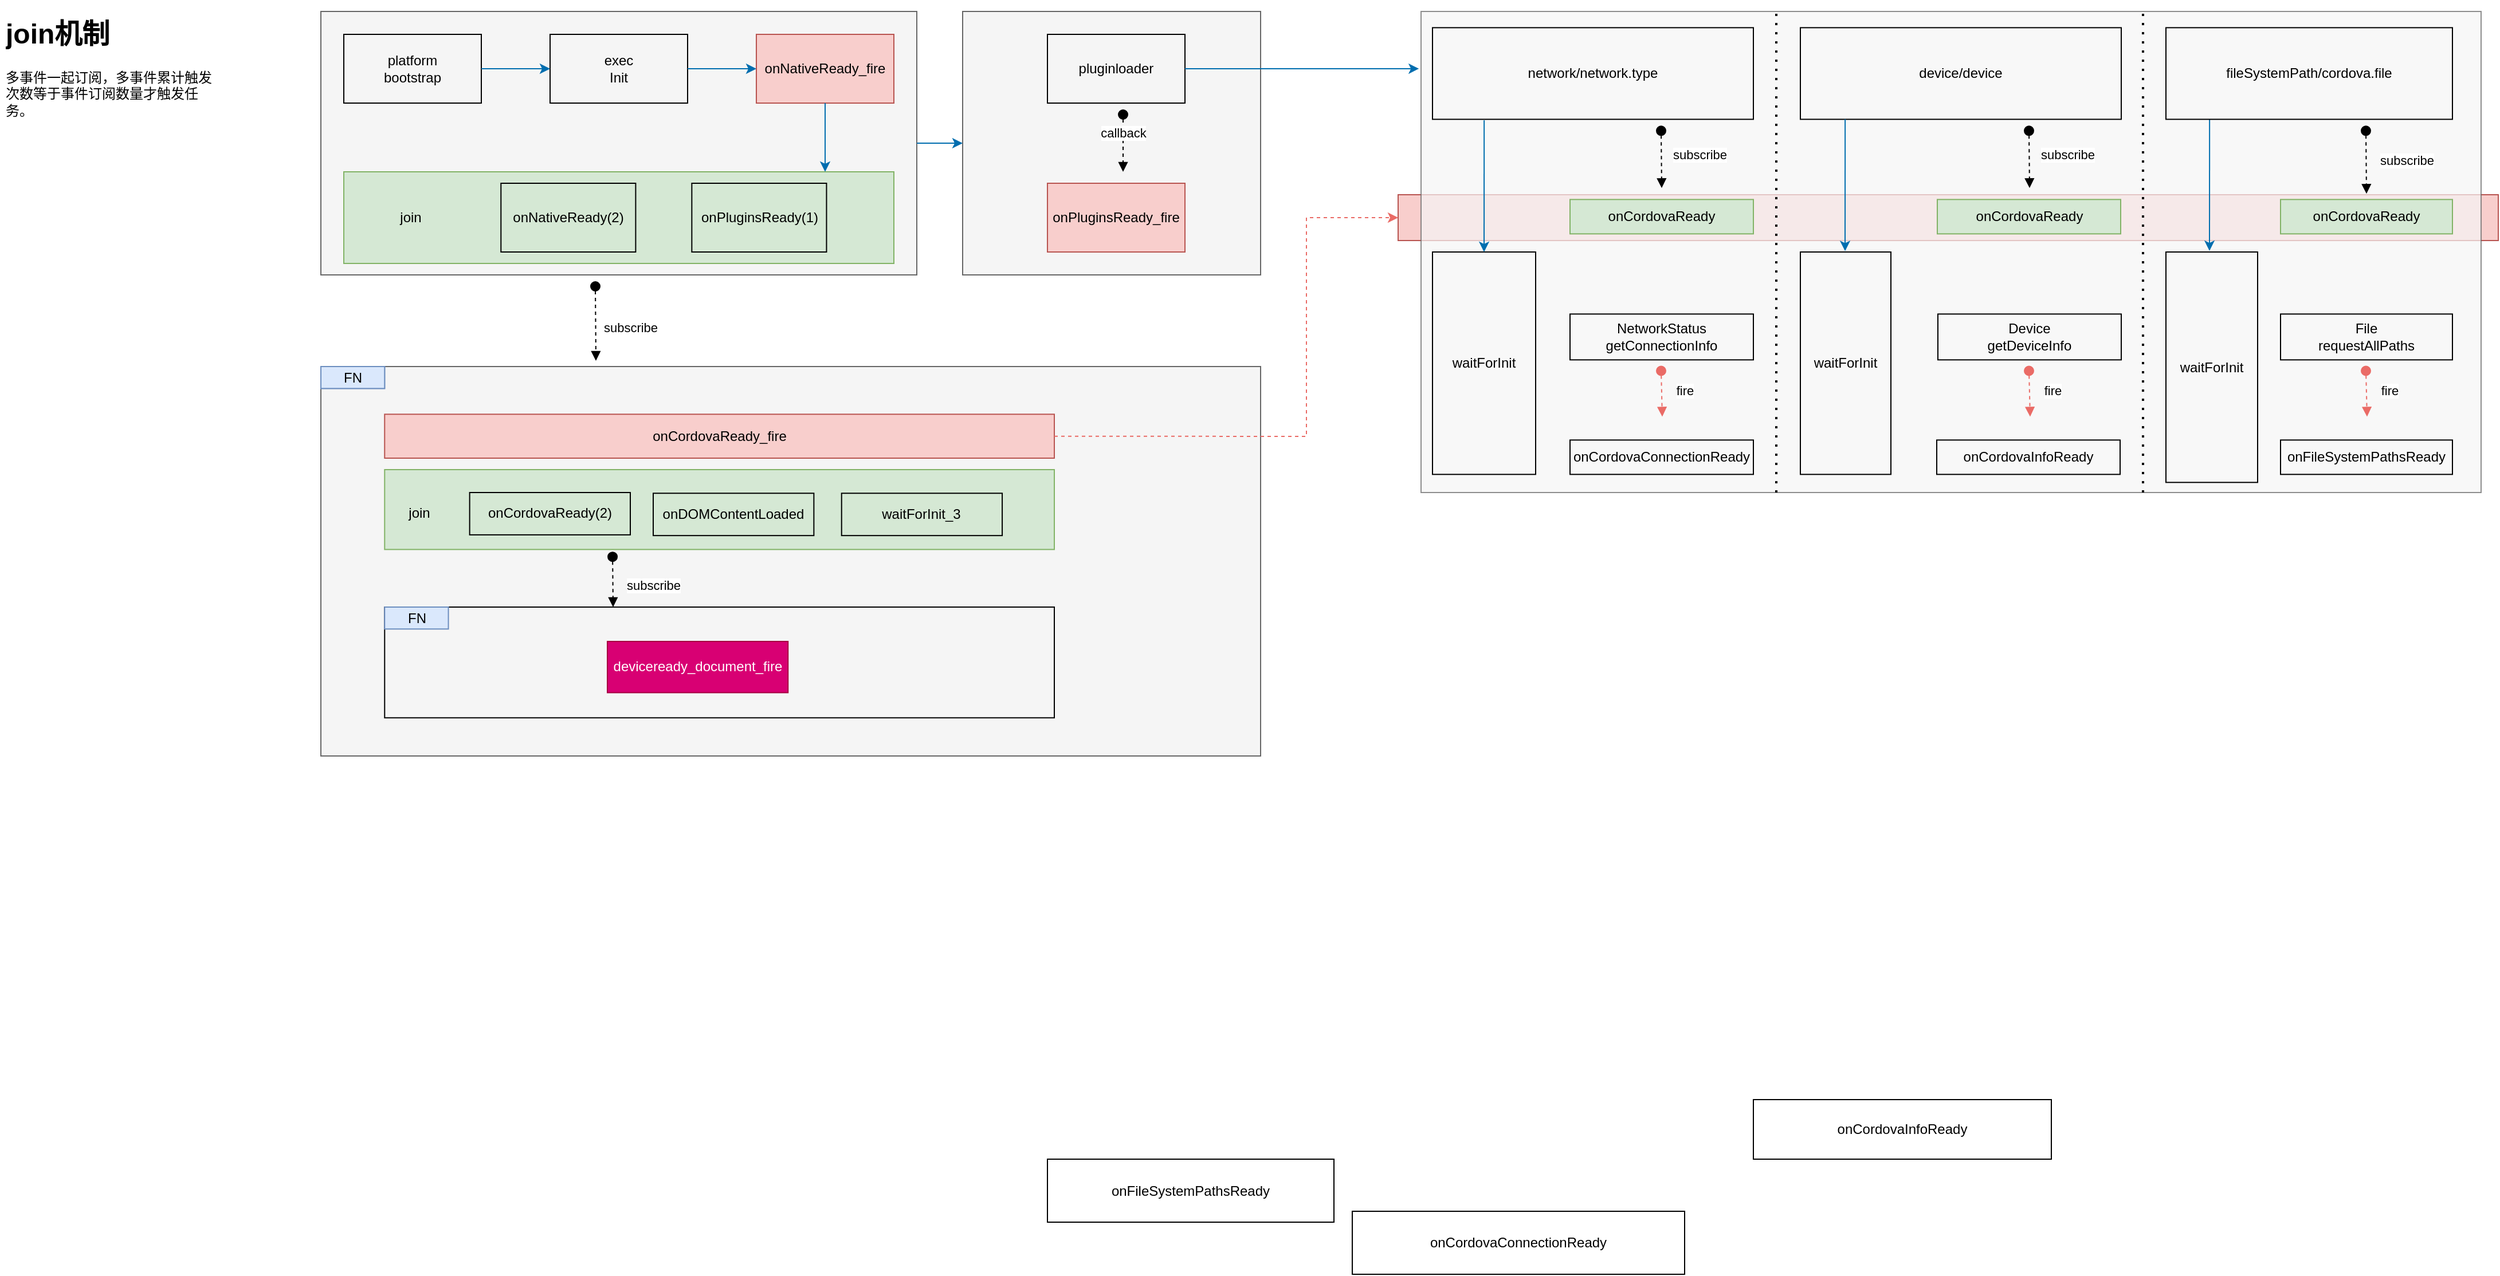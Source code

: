<mxfile version="16.1.0" type="github">
  <diagram id="kubIPsS-zQuDnJUvl1ML" name="Page-1">
    <mxGraphModel dx="2249" dy="1931" grid="1" gridSize="10" guides="1" tooltips="1" connect="1" arrows="0" fold="1" page="1" pageScale="1" pageWidth="827" pageHeight="1169" math="0" shadow="0">
      <root>
        <mxCell id="0" />
        <mxCell id="1" parent="0" />
        <mxCell id="LUgBBV5X2RgzdChjrm3_-90" value="" style="rounded=0;whiteSpace=wrap;html=1;fillColor=#f5f5f5;fontColor=#333333;strokeColor=#666666;" vertex="1" parent="1">
          <mxGeometry x="340" y="-320" width="260" height="230" as="geometry" />
        </mxCell>
        <mxCell id="LUgBBV5X2RgzdChjrm3_-89" value="" style="rounded=0;whiteSpace=wrap;html=1;fillColor=#f5f5f5;fontColor=#333333;strokeColor=#666666;" vertex="1" parent="1">
          <mxGeometry x="-220" y="-320" width="520" height="230" as="geometry" />
        </mxCell>
        <mxCell id="LUgBBV5X2RgzdChjrm3_-8" value="&lt;h1&gt;join机制&lt;/h1&gt;&lt;p&gt;多事件一起订阅，多事件累计触发次数等于事件订阅数量才触发任务。&lt;/p&gt;" style="text;html=1;strokeColor=none;fillColor=none;spacing=5;spacingTop=-20;whiteSpace=wrap;overflow=hidden;rounded=0;" vertex="1" parent="1">
          <mxGeometry x="-500" y="-320" width="190" height="120" as="geometry" />
        </mxCell>
        <mxCell id="LUgBBV5X2RgzdChjrm3_-42" value="subscribe" style="html=1;verticalAlign=bottom;startArrow=oval;startFill=1;endArrow=block;startSize=8;rounded=0;dashed=1;" edge="1" parent="1">
          <mxGeometry x="0.392" y="30" width="60" relative="1" as="geometry">
            <mxPoint x="19.5" y="-80" as="sourcePoint" />
            <mxPoint x="20" y="-15" as="targetPoint" />
            <mxPoint as="offset" />
          </mxGeometry>
        </mxCell>
        <mxCell id="LUgBBV5X2RgzdChjrm3_-46" value="" style="group" vertex="1" connectable="0" parent="1">
          <mxGeometry x="-200" y="-180" width="480" height="80" as="geometry" />
        </mxCell>
        <mxCell id="LUgBBV5X2RgzdChjrm3_-6" value="" style="rounded=0;whiteSpace=wrap;html=1;fillColor=#d5e8d4;strokeColor=#82b366;" vertex="1" parent="LUgBBV5X2RgzdChjrm3_-46">
          <mxGeometry width="480" height="80" as="geometry" />
        </mxCell>
        <mxCell id="LUgBBV5X2RgzdChjrm3_-1" value="onNativeReady(2)" style="rounded=0;whiteSpace=wrap;html=1;fillColor=none;" vertex="1" parent="LUgBBV5X2RgzdChjrm3_-46">
          <mxGeometry x="137.143" y="10" width="117.551" height="60" as="geometry" />
        </mxCell>
        <mxCell id="LUgBBV5X2RgzdChjrm3_-2" value="onPluginsReady(1)" style="rounded=0;whiteSpace=wrap;html=1;fillColor=none;" vertex="1" parent="LUgBBV5X2RgzdChjrm3_-46">
          <mxGeometry x="303.673" y="10" width="117.551" height="60" as="geometry" />
        </mxCell>
        <mxCell id="LUgBBV5X2RgzdChjrm3_-7" value="join" style="text;html=1;strokeColor=none;fillColor=none;align=center;verticalAlign=middle;whiteSpace=wrap;rounded=0;" vertex="1" parent="LUgBBV5X2RgzdChjrm3_-46">
          <mxGeometry x="29.388" y="25" width="58.776" height="30" as="geometry" />
        </mxCell>
        <mxCell id="LUgBBV5X2RgzdChjrm3_-48" value="" style="group" vertex="1" connectable="0" parent="1">
          <mxGeometry x="-200" y="-300" width="440" height="60" as="geometry" />
        </mxCell>
        <mxCell id="LUgBBV5X2RgzdChjrm3_-26" value="onNativeReady_fire" style="rounded=0;whiteSpace=wrap;html=1;fillColor=#f8cecc;strokeColor=#b85450;" vertex="1" parent="LUgBBV5X2RgzdChjrm3_-48">
          <mxGeometry x="360" width="120" height="60" as="geometry" />
        </mxCell>
        <mxCell id="LUgBBV5X2RgzdChjrm3_-27" value="exec&lt;br&gt;Init" style="rounded=0;whiteSpace=wrap;html=1;fillColor=none;" vertex="1" parent="LUgBBV5X2RgzdChjrm3_-48">
          <mxGeometry x="180" width="120" height="60" as="geometry" />
        </mxCell>
        <mxCell id="LUgBBV5X2RgzdChjrm3_-28" value="platform&lt;br&gt;bootstrap" style="rounded=0;whiteSpace=wrap;html=1;fillColor=none;" vertex="1" parent="LUgBBV5X2RgzdChjrm3_-48">
          <mxGeometry width="120" height="60" as="geometry" />
        </mxCell>
        <mxCell id="LUgBBV5X2RgzdChjrm3_-34" style="edgeStyle=orthogonalEdgeStyle;rounded=0;orthogonalLoop=1;jettySize=auto;html=1;entryX=0;entryY=0.5;entryDx=0;entryDy=0;fillColor=#1ba1e2;strokeColor=#006EAF;" edge="1" parent="LUgBBV5X2RgzdChjrm3_-48" source="LUgBBV5X2RgzdChjrm3_-27" target="LUgBBV5X2RgzdChjrm3_-26">
          <mxGeometry relative="1" as="geometry" />
        </mxCell>
        <mxCell id="LUgBBV5X2RgzdChjrm3_-33" style="edgeStyle=orthogonalEdgeStyle;rounded=0;orthogonalLoop=1;jettySize=auto;html=1;entryX=0;entryY=0.5;entryDx=0;entryDy=0;fillColor=#1ba1e2;strokeColor=#006EAF;" edge="1" parent="LUgBBV5X2RgzdChjrm3_-48" source="LUgBBV5X2RgzdChjrm3_-28" target="LUgBBV5X2RgzdChjrm3_-27">
          <mxGeometry relative="1" as="geometry" />
        </mxCell>
        <mxCell id="LUgBBV5X2RgzdChjrm3_-51" value="onFileSystemPathsReady" style="rounded=0;whiteSpace=wrap;html=1;fillColor=none;" vertex="1" parent="1">
          <mxGeometry x="414" y="682" width="250" height="55" as="geometry" />
        </mxCell>
        <mxCell id="LUgBBV5X2RgzdChjrm3_-63" value="onCordovaConnectionReady" style="rounded=0;whiteSpace=wrap;html=1;fillColor=none;" vertex="1" parent="1">
          <mxGeometry x="680" y="727.5" width="290" height="55" as="geometry" />
        </mxCell>
        <mxCell id="LUgBBV5X2RgzdChjrm3_-74" value="onCordovaInfoReady" style="rounded=0;whiteSpace=wrap;html=1;fillColor=none;" vertex="1" parent="1">
          <mxGeometry x="1030" y="630" width="260" height="52" as="geometry" />
        </mxCell>
        <mxCell id="LUgBBV5X2RgzdChjrm3_-35" value="onPluginsReady_fire" style="rounded=0;whiteSpace=wrap;html=1;fillColor=#f8cecc;strokeColor=#b85450;" vertex="1" parent="1">
          <mxGeometry x="414" y="-170" width="120" height="60" as="geometry" />
        </mxCell>
        <mxCell id="LUgBBV5X2RgzdChjrm3_-36" value="pluginloader" style="rounded=0;whiteSpace=wrap;html=1;fillColor=none;" vertex="1" parent="1">
          <mxGeometry x="414" y="-300" width="120" height="60" as="geometry" />
        </mxCell>
        <mxCell id="LUgBBV5X2RgzdChjrm3_-45" value="callback" style="html=1;verticalAlign=bottom;startArrow=oval;startFill=1;endArrow=block;startSize=8;rounded=0;dashed=1;" edge="1" parent="1">
          <mxGeometry width="60" relative="1" as="geometry">
            <mxPoint x="480" y="-230" as="sourcePoint" />
            <mxPoint x="480" y="-180" as="targetPoint" />
          </mxGeometry>
        </mxCell>
        <mxCell id="LUgBBV5X2RgzdChjrm3_-84" value="" style="rounded=0;whiteSpace=wrap;html=1;fillColor=#f5f5f5;fontColor=#333333;strokeColor=#666666;" vertex="1" parent="1">
          <mxGeometry x="-220" y="-10" width="820" height="340" as="geometry" />
        </mxCell>
        <mxCell id="LUgBBV5X2RgzdChjrm3_-13" value="FN" style="text;html=1;strokeColor=#6c8ebf;fillColor=#dae8fc;align=center;verticalAlign=middle;whiteSpace=wrap;rounded=0;" vertex="1" parent="1">
          <mxGeometry x="-220" y="-10" width="55.636" height="19.167" as="geometry" />
        </mxCell>
        <mxCell id="LUgBBV5X2RgzdChjrm3_-14" value="onCordovaReady_fire" style="rounded=0;whiteSpace=wrap;html=1;fillColor=#f8cecc;strokeColor=#b85450;" vertex="1" parent="1">
          <mxGeometry x="-164.37" y="31.66" width="584.37" height="38.33" as="geometry" />
        </mxCell>
        <mxCell id="LUgBBV5X2RgzdChjrm3_-17" value="" style="rounded=0;whiteSpace=wrap;html=1;fillColor=#d5e8d4;strokeColor=#82b366;" vertex="1" parent="1">
          <mxGeometry x="-164.36" y="80" width="584.36" height="69.72" as="geometry" />
        </mxCell>
        <mxCell id="LUgBBV5X2RgzdChjrm3_-18" value="onCordovaReady(2)" style="rounded=0;whiteSpace=wrap;html=1;fillColor=none;" vertex="1" parent="1">
          <mxGeometry x="-90.18" y="100" width="140.18" height="36.94" as="geometry" />
        </mxCell>
        <mxCell id="LUgBBV5X2RgzdChjrm3_-20" value="join" style="text;html=1;strokeColor=none;fillColor=none;align=center;verticalAlign=middle;whiteSpace=wrap;rounded=0;" vertex="1" parent="1">
          <mxGeometry x="-162.127" y="108.194" width="55.636" height="19.167" as="geometry" />
        </mxCell>
        <mxCell id="LUgBBV5X2RgzdChjrm3_-22" value="" style="rounded=0;whiteSpace=wrap;html=1;fillColor=none;" vertex="1" parent="1">
          <mxGeometry x="-164.36" y="200" width="584.36" height="96.67" as="geometry" />
        </mxCell>
        <mxCell id="LUgBBV5X2RgzdChjrm3_-23" value="FN" style="text;html=1;strokeColor=#6c8ebf;fillColor=#dae8fc;align=center;verticalAlign=middle;whiteSpace=wrap;rounded=0;" vertex="1" parent="1">
          <mxGeometry x="-164.363" y="199.996" width="55.636" height="19.167" as="geometry" />
        </mxCell>
        <mxCell id="LUgBBV5X2RgzdChjrm3_-43" value="subscribe" style="html=1;verticalAlign=bottom;startArrow=oval;startFill=1;endArrow=block;startSize=8;rounded=0;dashed=1;" edge="1" parent="1">
          <mxGeometry x="0.561" y="35" width="60" relative="1" as="geometry">
            <mxPoint x="34.536" y="156.111" as="sourcePoint" />
            <mxPoint x="35" y="200" as="targetPoint" />
            <mxPoint as="offset" />
          </mxGeometry>
        </mxCell>
        <mxCell id="LUgBBV5X2RgzdChjrm3_-25" value="deviceready_document_fire" style="rounded=0;whiteSpace=wrap;html=1;fillColor=#d80073;strokeColor=#A50040;fontColor=#ffffff;" vertex="1" parent="1">
          <mxGeometry x="29.997" y="230.001" width="157.636" height="44.722" as="geometry" />
        </mxCell>
        <mxCell id="LUgBBV5X2RgzdChjrm3_-85" value="FN" style="text;html=1;strokeColor=#6c8ebf;fillColor=#dae8fc;align=center;verticalAlign=middle;whiteSpace=wrap;rounded=0;" vertex="1" parent="1">
          <mxGeometry x="-220" y="-10" width="55.636" height="19.167" as="geometry" />
        </mxCell>
        <mxCell id="LUgBBV5X2RgzdChjrm3_-97" value="&lt;span style=&quot;font-family: &amp;#34;helvetica&amp;#34;&quot;&gt;onDOMContentLoaded&lt;/span&gt;" style="rounded=0;whiteSpace=wrap;html=1;fillColor=none;" vertex="1" parent="1">
          <mxGeometry x="70" y="100.64" width="140.18" height="36.94" as="geometry" />
        </mxCell>
        <mxCell id="LUgBBV5X2RgzdChjrm3_-98" value="waitForInit_3" style="rounded=0;whiteSpace=wrap;html=1;fillColor=none;" vertex="1" parent="1">
          <mxGeometry x="234.36" y="100.64" width="140.18" height="36.94" as="geometry" />
        </mxCell>
        <mxCell id="LUgBBV5X2RgzdChjrm3_-100" value="" style="endArrow=classic;html=1;rounded=0;dashed=1;strokeColor=#EA6B66;exitX=1;exitY=0.5;exitDx=0;exitDy=0;entryX=0;entryY=0.5;entryDx=0;entryDy=0;" edge="1" parent="1" source="LUgBBV5X2RgzdChjrm3_-14" target="LUgBBV5X2RgzdChjrm3_-99">
          <mxGeometry width="50" height="50" relative="1" as="geometry">
            <mxPoint x="490" y="100" as="sourcePoint" />
            <mxPoint x="540" y="50" as="targetPoint" />
            <Array as="points">
              <mxPoint x="640" y="51" />
              <mxPoint x="640" y="-60" />
              <mxPoint x="640" y="-140" />
            </Array>
          </mxGeometry>
        </mxCell>
        <mxCell id="LUgBBV5X2RgzdChjrm3_-102" value="" style="endArrow=classic;html=1;rounded=0;strokeColor=#006EAF;exitX=0.5;exitY=1;exitDx=0;exitDy=0;fillColor=#1ba1e2;" edge="1" parent="1" source="LUgBBV5X2RgzdChjrm3_-26">
          <mxGeometry width="50" height="50" relative="1" as="geometry">
            <mxPoint x="190" y="-170" as="sourcePoint" />
            <mxPoint x="220" y="-180" as="targetPoint" />
          </mxGeometry>
        </mxCell>
        <mxCell id="LUgBBV5X2RgzdChjrm3_-103" value="" style="endArrow=classic;html=1;rounded=0;strokeColor=#006EAF;exitX=1;exitY=0.5;exitDx=0;exitDy=0;entryX=0;entryY=0.5;entryDx=0;entryDy=0;fillColor=#1ba1e2;" edge="1" parent="1" source="LUgBBV5X2RgzdChjrm3_-89" target="LUgBBV5X2RgzdChjrm3_-90">
          <mxGeometry width="50" height="50" relative="1" as="geometry">
            <mxPoint x="300" y="-170" as="sourcePoint" />
            <mxPoint x="350" y="-220" as="targetPoint" />
          </mxGeometry>
        </mxCell>
        <mxCell id="LUgBBV5X2RgzdChjrm3_-104" value="" style="endArrow=classic;html=1;rounded=0;strokeColor=#006EAF;exitX=1;exitY=0.5;exitDx=0;exitDy=0;entryX=-0.002;entryY=0.119;entryDx=0;entryDy=0;entryPerimeter=0;fillColor=#1ba1e2;" edge="1" parent="1" source="LUgBBV5X2RgzdChjrm3_-36" target="LUgBBV5X2RgzdChjrm3_-91">
          <mxGeometry width="50" height="50" relative="1" as="geometry">
            <mxPoint x="550" y="-250" as="sourcePoint" />
            <mxPoint x="600" y="-300" as="targetPoint" />
          </mxGeometry>
        </mxCell>
        <mxCell id="LUgBBV5X2RgzdChjrm3_-113" value="" style="group" vertex="1" connectable="0" parent="1">
          <mxGeometry x="720" y="-320" width="960" height="420" as="geometry" />
        </mxCell>
        <mxCell id="LUgBBV5X2RgzdChjrm3_-99" value="" style="rounded=0;whiteSpace=wrap;html=1;fillColor=#f8cecc;strokeColor=#b85450;" vertex="1" parent="LUgBBV5X2RgzdChjrm3_-113">
          <mxGeometry y="160" width="960" height="40" as="geometry" />
        </mxCell>
        <mxCell id="LUgBBV5X2RgzdChjrm3_-94" value="" style="group;fillColor=#f5f5f5;opacity=70;fontColor=#333333;strokeColor=#666666;container=0;" vertex="1" connectable="0" parent="LUgBBV5X2RgzdChjrm3_-113">
          <mxGeometry x="20" width="925" height="420" as="geometry" />
        </mxCell>
        <mxCell id="LUgBBV5X2RgzdChjrm3_-106" value="" style="endArrow=none;dashed=1;html=1;dashPattern=1 3;strokeWidth=2;rounded=0;" edge="1" parent="LUgBBV5X2RgzdChjrm3_-113">
          <mxGeometry width="50" height="50" relative="1" as="geometry">
            <mxPoint x="650" y="420" as="sourcePoint" />
            <mxPoint x="650" as="targetPoint" />
          </mxGeometry>
        </mxCell>
        <mxCell id="LUgBBV5X2RgzdChjrm3_-107" value="" style="group" vertex="1" connectable="0" parent="LUgBBV5X2RgzdChjrm3_-113">
          <mxGeometry x="20" width="925" height="420" as="geometry" />
        </mxCell>
        <mxCell id="LUgBBV5X2RgzdChjrm3_-91" value="" style="rounded=0;whiteSpace=wrap;html=1;fillColor=none;fontColor=#333333;strokeColor=#666666;opacity=10;" vertex="1" parent="LUgBBV5X2RgzdChjrm3_-107">
          <mxGeometry width="925" height="420" as="geometry" />
        </mxCell>
        <mxCell id="LUgBBV5X2RgzdChjrm3_-105" value="" style="endArrow=none;dashed=1;html=1;dashPattern=1 3;strokeWidth=2;rounded=0;" edge="1" parent="LUgBBV5X2RgzdChjrm3_-107">
          <mxGeometry width="50" height="50" relative="1" as="geometry">
            <mxPoint x="310" y="420" as="sourcePoint" />
            <mxPoint x="310" as="targetPoint" />
          </mxGeometry>
        </mxCell>
        <mxCell id="LUgBBV5X2RgzdChjrm3_-112" value="" style="endArrow=classic;html=1;rounded=0;strokeColor=#006EAF;exitX=0.161;exitY=1.01;exitDx=0;exitDy=0;exitPerimeter=0;entryX=0.5;entryY=0;entryDx=0;entryDy=0;fillColor=#1ba1e2;" edge="1" parent="LUgBBV5X2RgzdChjrm3_-107">
          <mxGeometry width="50" height="50" relative="1" as="geometry">
            <mxPoint x="688.08" y="94.0" as="sourcePoint" />
            <mxPoint x="688" y="209.03" as="targetPoint" />
          </mxGeometry>
        </mxCell>
        <mxCell id="LUgBBV5X2RgzdChjrm3_-57" value="network/network.type" style="rounded=0;whiteSpace=wrap;html=1;fillColor=none;" vertex="1" parent="LUgBBV5X2RgzdChjrm3_-113">
          <mxGeometry x="30" y="14.17" width="280" height="80" as="geometry" />
        </mxCell>
        <mxCell id="LUgBBV5X2RgzdChjrm3_-58" value="waitForInit" style="rounded=0;whiteSpace=wrap;html=1;fillColor=none;" vertex="1" parent="LUgBBV5X2RgzdChjrm3_-113">
          <mxGeometry x="30" y="210" width="90" height="194.17" as="geometry" />
        </mxCell>
        <mxCell id="LUgBBV5X2RgzdChjrm3_-59" value="onCordovaReady" style="rounded=0;whiteSpace=wrap;html=1;fillColor=#d5e8d4;strokeColor=#82b366;" vertex="1" parent="LUgBBV5X2RgzdChjrm3_-113">
          <mxGeometry x="150" y="164.17" width="160" height="30" as="geometry" />
        </mxCell>
        <mxCell id="LUgBBV5X2RgzdChjrm3_-60" value="subscribe" style="html=1;verticalAlign=bottom;startArrow=oval;startFill=1;endArrow=block;startSize=8;rounded=0;dashed=1;" edge="1" parent="LUgBBV5X2RgzdChjrm3_-113">
          <mxGeometry x="0.213" y="33" width="60" relative="1" as="geometry">
            <mxPoint x="229.5" y="104.17" as="sourcePoint" />
            <mxPoint x="230" y="154.17" as="targetPoint" />
            <mxPoint as="offset" />
          </mxGeometry>
        </mxCell>
        <mxCell id="LUgBBV5X2RgzdChjrm3_-62" value="onCordovaConnectionReady" style="rounded=0;whiteSpace=wrap;html=1;fillColor=none;" vertex="1" parent="LUgBBV5X2RgzdChjrm3_-113">
          <mxGeometry x="150" y="374.17" width="160" height="30" as="geometry" />
        </mxCell>
        <mxCell id="LUgBBV5X2RgzdChjrm3_-65" value="NetworkStatus&lt;br&gt;getConnectionInfo" style="rounded=0;whiteSpace=wrap;html=1;fillColor=none;" vertex="1" parent="LUgBBV5X2RgzdChjrm3_-113">
          <mxGeometry x="150" y="264.17" width="160" height="40" as="geometry" />
        </mxCell>
        <mxCell id="LUgBBV5X2RgzdChjrm3_-67" value="device/device" style="rounded=0;whiteSpace=wrap;html=1;fillColor=none;" vertex="1" parent="LUgBBV5X2RgzdChjrm3_-113">
          <mxGeometry x="351" y="14.17" width="280" height="80" as="geometry" />
        </mxCell>
        <mxCell id="LUgBBV5X2RgzdChjrm3_-68" value="waitForInit" style="rounded=0;whiteSpace=wrap;html=1;fillColor=none;" vertex="1" parent="LUgBBV5X2RgzdChjrm3_-113">
          <mxGeometry x="351" y="210" width="79" height="194.17" as="geometry" />
        </mxCell>
        <mxCell id="LUgBBV5X2RgzdChjrm3_-69" value="onCordovaReady" style="rounded=0;whiteSpace=wrap;html=1;fillColor=#d5e8d4;strokeColor=#82b366;" vertex="1" parent="LUgBBV5X2RgzdChjrm3_-113">
          <mxGeometry x="470.5" y="164.17" width="160" height="30" as="geometry" />
        </mxCell>
        <mxCell id="LUgBBV5X2RgzdChjrm3_-70" value="subscribe" style="html=1;verticalAlign=bottom;startArrow=oval;startFill=1;endArrow=block;startSize=8;rounded=0;dashed=1;" edge="1" parent="LUgBBV5X2RgzdChjrm3_-113">
          <mxGeometry x="0.213" y="33" width="60" relative="1" as="geometry">
            <mxPoint x="550.5" y="104.17" as="sourcePoint" />
            <mxPoint x="551" y="154.17" as="targetPoint" />
            <mxPoint as="offset" />
          </mxGeometry>
        </mxCell>
        <mxCell id="LUgBBV5X2RgzdChjrm3_-72" value="onCordovaInfoReady" style="rounded=0;whiteSpace=wrap;html=1;fillColor=none;" vertex="1" parent="LUgBBV5X2RgzdChjrm3_-113">
          <mxGeometry x="470" y="374.17" width="160" height="30" as="geometry" />
        </mxCell>
        <mxCell id="LUgBBV5X2RgzdChjrm3_-73" value="Device&lt;br&gt;getDeviceInfo" style="rounded=0;whiteSpace=wrap;html=1;fillColor=none;" vertex="1" parent="LUgBBV5X2RgzdChjrm3_-113">
          <mxGeometry x="471" y="264.17" width="160" height="40" as="geometry" />
        </mxCell>
        <mxCell id="LUgBBV5X2RgzdChjrm3_-54" value="fire" style="html=1;verticalAlign=bottom;startArrow=oval;startFill=1;endArrow=block;startSize=8;rounded=0;dashed=1;strokeColor=#EA6B66;" edge="1" parent="LUgBBV5X2RgzdChjrm3_-113">
          <mxGeometry x="0.339" y="20" width="60" relative="1" as="geometry">
            <mxPoint x="844.5" y="313.75" as="sourcePoint" />
            <mxPoint x="845.5" y="353.75" as="targetPoint" />
            <mxPoint as="offset" />
          </mxGeometry>
        </mxCell>
        <mxCell id="LUgBBV5X2RgzdChjrm3_-75" value="fileSystemPath/cordova.file" style="rounded=0;whiteSpace=wrap;html=1;fillColor=none;" vertex="1" parent="LUgBBV5X2RgzdChjrm3_-113">
          <mxGeometry x="670" y="14.17" width="250" height="80" as="geometry" />
        </mxCell>
        <mxCell id="LUgBBV5X2RgzdChjrm3_-76" value="waitForInit" style="rounded=0;whiteSpace=wrap;html=1;fillColor=none;" vertex="1" parent="LUgBBV5X2RgzdChjrm3_-113">
          <mxGeometry x="670" y="210" width="80" height="201.17" as="geometry" />
        </mxCell>
        <mxCell id="LUgBBV5X2RgzdChjrm3_-77" value="subscribe" style="html=1;verticalAlign=bottom;startArrow=oval;startFill=1;endArrow=block;startSize=8;rounded=0;dashed=1;" edge="1" parent="LUgBBV5X2RgzdChjrm3_-113">
          <mxGeometry x="0.284" y="35" width="60" relative="1" as="geometry">
            <mxPoint x="844.5" y="104.17" as="sourcePoint" />
            <mxPoint x="845" y="159.17" as="targetPoint" />
            <mxPoint as="offset" />
          </mxGeometry>
        </mxCell>
        <mxCell id="LUgBBV5X2RgzdChjrm3_-78" value="onCordovaReady" style="rounded=0;whiteSpace=wrap;html=1;fillColor=#d5e8d4;strokeColor=#82b366;" vertex="1" parent="LUgBBV5X2RgzdChjrm3_-113">
          <mxGeometry x="770" y="164.17" width="150" height="30" as="geometry" />
        </mxCell>
        <mxCell id="LUgBBV5X2RgzdChjrm3_-79" value="File&lt;br&gt;requestAllPaths" style="rounded=0;whiteSpace=wrap;html=1;fillColor=none;" vertex="1" parent="LUgBBV5X2RgzdChjrm3_-113">
          <mxGeometry x="770" y="264.17" width="150" height="40" as="geometry" />
        </mxCell>
        <mxCell id="LUgBBV5X2RgzdChjrm3_-80" value="&lt;span&gt;onFileSystemPathsReady&lt;/span&gt;" style="rounded=0;whiteSpace=wrap;html=1;fillColor=none;" vertex="1" parent="LUgBBV5X2RgzdChjrm3_-113">
          <mxGeometry x="770" y="374.17" width="150" height="30" as="geometry" />
        </mxCell>
        <mxCell id="LUgBBV5X2RgzdChjrm3_-92" value="fire" style="html=1;verticalAlign=bottom;startArrow=oval;startFill=1;endArrow=block;startSize=8;rounded=0;dashed=1;strokeColor=#EA6B66;" edge="1" parent="LUgBBV5X2RgzdChjrm3_-113">
          <mxGeometry x="0.339" y="20" width="60" relative="1" as="geometry">
            <mxPoint x="550.5" y="313.75" as="sourcePoint" />
            <mxPoint x="551.5" y="353.75" as="targetPoint" />
            <mxPoint as="offset" />
          </mxGeometry>
        </mxCell>
        <mxCell id="LUgBBV5X2RgzdChjrm3_-93" value="fire" style="html=1;verticalAlign=bottom;startArrow=oval;startFill=1;endArrow=block;startSize=8;rounded=0;dashed=1;strokeColor=#EA6B66;" edge="1" parent="LUgBBV5X2RgzdChjrm3_-113">
          <mxGeometry x="0.339" y="20" width="60" relative="1" as="geometry">
            <mxPoint x="229.5" y="313.75" as="sourcePoint" />
            <mxPoint x="230.5" y="353.75" as="targetPoint" />
            <mxPoint as="offset" />
          </mxGeometry>
        </mxCell>
        <mxCell id="LUgBBV5X2RgzdChjrm3_-101" value="" style="endArrow=classic;html=1;rounded=0;strokeColor=#006EAF;exitX=0.161;exitY=1.01;exitDx=0;exitDy=0;exitPerimeter=0;entryX=0.5;entryY=0;entryDx=0;entryDy=0;fillColor=#1ba1e2;" edge="1" parent="LUgBBV5X2RgzdChjrm3_-113" source="LUgBBV5X2RgzdChjrm3_-57" target="LUgBBV5X2RgzdChjrm3_-58">
          <mxGeometry width="50" height="50" relative="1" as="geometry">
            <mxPoint x="80" y="170" as="sourcePoint" />
            <mxPoint x="130" y="120" as="targetPoint" />
          </mxGeometry>
        </mxCell>
        <mxCell id="LUgBBV5X2RgzdChjrm3_-111" value="" style="endArrow=classic;html=1;rounded=0;strokeColor=#006EAF;exitX=0.161;exitY=1.01;exitDx=0;exitDy=0;exitPerimeter=0;entryX=0.5;entryY=0;entryDx=0;entryDy=0;fillColor=#1ba1e2;" edge="1" parent="LUgBBV5X2RgzdChjrm3_-113">
          <mxGeometry width="50" height="50" relative="1" as="geometry">
            <mxPoint x="390.08" y="94.17" as="sourcePoint" />
            <mxPoint x="390" y="209.2" as="targetPoint" />
          </mxGeometry>
        </mxCell>
      </root>
    </mxGraphModel>
  </diagram>
</mxfile>
